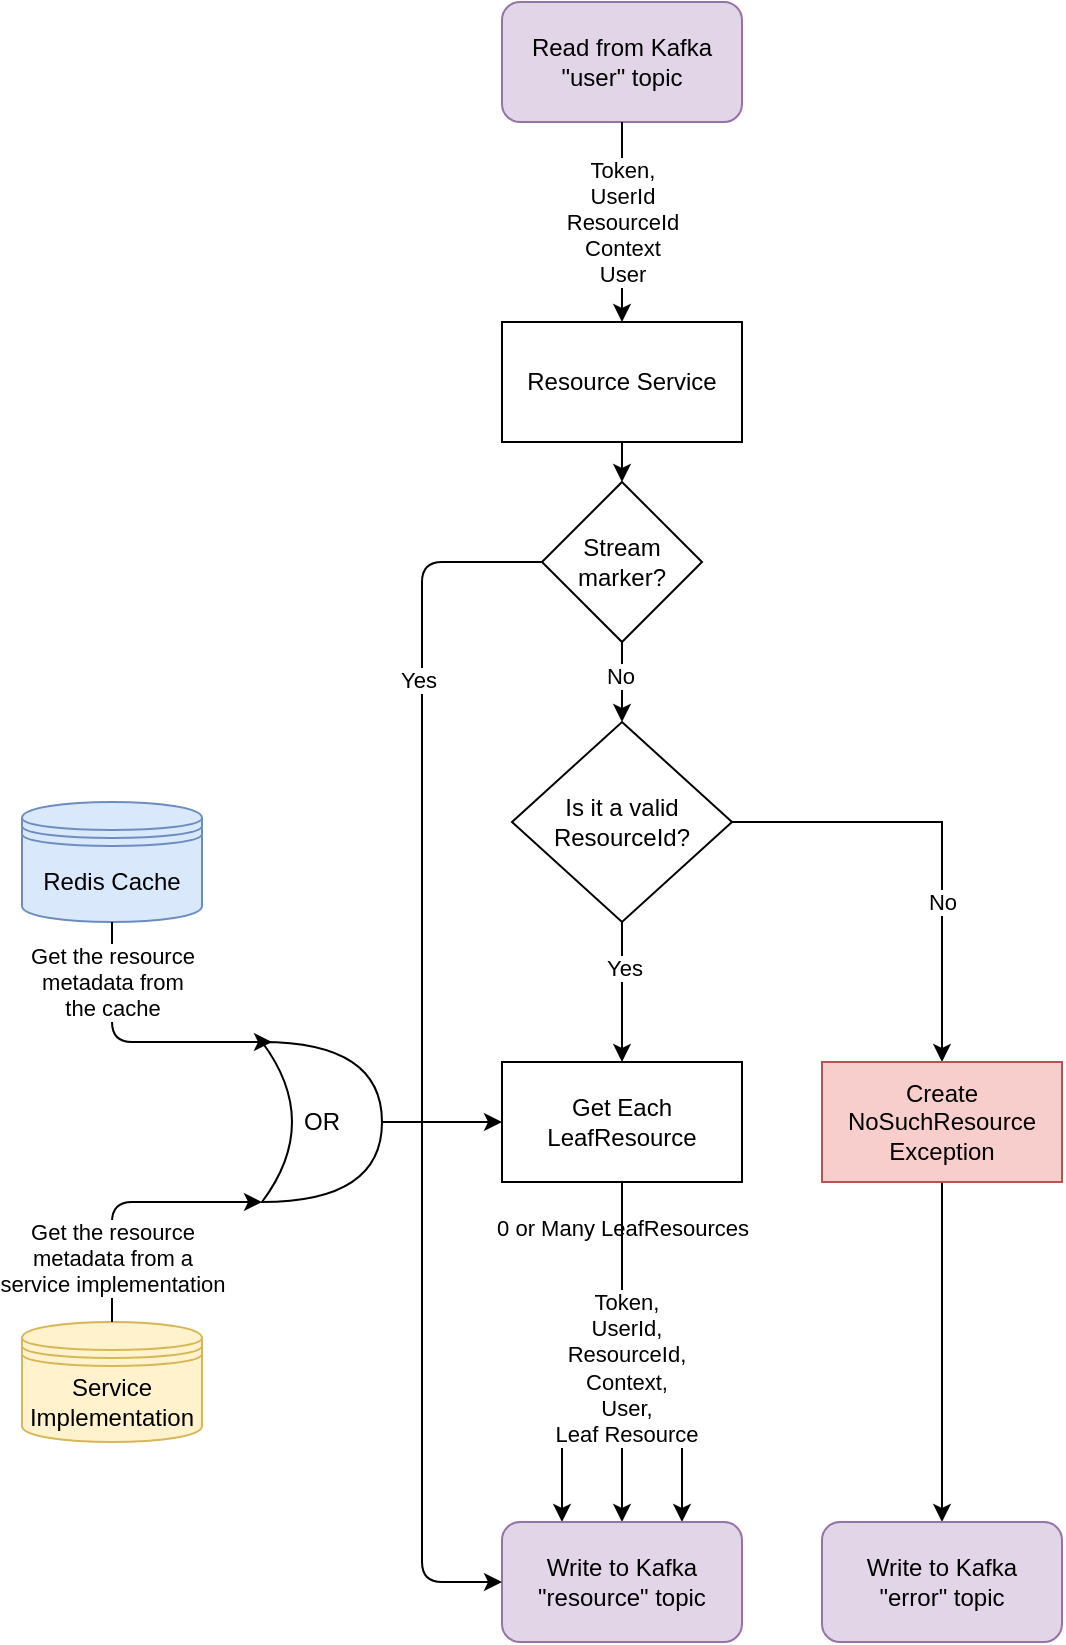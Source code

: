 <mxfile version="14.9.1" type="device"><diagram id="DYDGdA-885xeRSgDoeYv" name="Page-1"><mxGraphModel dx="2626" dy="737" grid="1" gridSize="10" guides="1" tooltips="1" connect="1" arrows="1" fold="1" page="0" pageScale="1" pageWidth="827" pageHeight="1169" background="#FFFFFF" math="0" shadow="0"><root><mxCell id="0"/><mxCell id="1" parent="0"/><mxCell id="emOmZ1jwaG1Uoyf71ebE-5" style="edgeStyle=orthogonalEdgeStyle;rounded=0;orthogonalLoop=1;jettySize=auto;html=1;exitX=0.5;exitY=1;exitDx=0;exitDy=0;entryX=0.25;entryY=0;entryDx=0;entryDy=0;" parent="1" source="oZyTMZYtAXs1u3VE4Ej2-23" target="oZyTMZYtAXs1u3VE4Ej2-33" edge="1"><mxGeometry relative="1" as="geometry"/></mxCell><mxCell id="emOmZ1jwaG1Uoyf71ebE-6" style="edgeStyle=orthogonalEdgeStyle;rounded=0;orthogonalLoop=1;jettySize=auto;html=1;exitX=0.5;exitY=1;exitDx=0;exitDy=0;entryX=0.75;entryY=0;entryDx=0;entryDy=0;" parent="1" source="oZyTMZYtAXs1u3VE4Ej2-23" target="oZyTMZYtAXs1u3VE4Ej2-33" edge="1"><mxGeometry relative="1" as="geometry"/></mxCell><mxCell id="emOmZ1jwaG1Uoyf71ebE-7" value="0 or Many LeafResources" style="edgeLabel;html=1;align=center;verticalAlign=middle;resizable=0;points=[];" parent="emOmZ1jwaG1Uoyf71ebE-6" vertex="1" connectable="0"><mxGeometry x="-0.432" y="1" relative="1" as="geometry"><mxPoint x="-1" y="-34" as="offset"/></mxGeometry></mxCell><mxCell id="oZyTMZYtAXs1u3VE4Ej2-16" value="Resource Service" style="rounded=0;whiteSpace=wrap;html=1;" parent="1" vertex="1"><mxGeometry x="-680" y="520" width="120" height="60" as="geometry"/></mxCell><mxCell id="oZyTMZYtAXs1u3VE4Ej2-18" style="edgeStyle=orthogonalEdgeStyle;rounded=0;orthogonalLoop=1;jettySize=auto;html=1;" parent="1" source="oZyTMZYtAXs1u3VE4Ej2-19" target="oZyTMZYtAXs1u3VE4Ej2-23" edge="1"><mxGeometry relative="1" as="geometry"><mxPoint x="-625" y="1120" as="targetPoint"/></mxGeometry></mxCell><mxCell id="CKEN8VYZwB4zhwgGBTa--7" value="Yes" style="edgeLabel;html=1;align=center;verticalAlign=middle;resizable=0;points=[];" parent="oZyTMZYtAXs1u3VE4Ej2-18" vertex="1" connectable="0"><mxGeometry x="-0.343" y="1" relative="1" as="geometry"><mxPoint as="offset"/></mxGeometry></mxCell><mxCell id="oZyTMZYtAXs1u3VE4Ej2-29" value="No" style="edgeStyle=orthogonalEdgeStyle;rounded=0;orthogonalLoop=1;jettySize=auto;html=1;exitX=1;exitY=0.5;exitDx=0;exitDy=0;" parent="1" source="oZyTMZYtAXs1u3VE4Ej2-19" target="oZyTMZYtAXs1u3VE4Ej2-21" edge="1"><mxGeometry x="0.289" relative="1" as="geometry"><mxPoint x="-300" y="835" as="sourcePoint"/><mxPoint as="offset"/></mxGeometry></mxCell><mxCell id="oZyTMZYtAXs1u3VE4Ej2-19" value="Is it a valid ResourceId?" style="rhombus;whiteSpace=wrap;html=1;" parent="1" vertex="1"><mxGeometry x="-675" y="720" width="110" height="100" as="geometry"/></mxCell><mxCell id="oZyTMZYtAXs1u3VE4Ej2-20" style="edgeStyle=orthogonalEdgeStyle;rounded=0;orthogonalLoop=1;jettySize=auto;html=1;exitX=0.5;exitY=1;exitDx=0;exitDy=0;entryX=0.5;entryY=0;entryDx=0;entryDy=0;" parent="1" source="oZyTMZYtAXs1u3VE4Ej2-21" target="oZyTMZYtAXs1u3VE4Ej2-25" edge="1"><mxGeometry relative="1" as="geometry"><mxPoint x="-510" y="1010" as="targetPoint"/></mxGeometry></mxCell><mxCell id="oZyTMZYtAXs1u3VE4Ej2-21" value="Create NoSuchResource&lt;br&gt;Exception" style="rounded=0;whiteSpace=wrap;html=1;fillColor=#f8cecc;strokeColor=#b85450;" parent="1" vertex="1"><mxGeometry x="-520" y="890" width="120" height="60" as="geometry"/></mxCell><mxCell id="emOmZ1jwaG1Uoyf71ebE-4" style="edgeStyle=orthogonalEdgeStyle;rounded=0;orthogonalLoop=1;jettySize=auto;html=1;exitX=0.5;exitY=1;exitDx=0;exitDy=0;entryX=0.5;entryY=0;entryDx=0;entryDy=0;" parent="1" source="oZyTMZYtAXs1u3VE4Ej2-23" target="oZyTMZYtAXs1u3VE4Ej2-33" edge="1"><mxGeometry relative="1" as="geometry"/></mxCell><mxCell id="emOmZ1jwaG1Uoyf71ebE-8" value="Token,&lt;br&gt;UserId,&lt;br&gt;ResourceId,&lt;br&gt;Context,&lt;br&gt;User,&lt;br&gt;Leaf Resource" style="edgeLabel;html=1;align=center;verticalAlign=middle;resizable=0;points=[];" parent="emOmZ1jwaG1Uoyf71ebE-4" vertex="1" connectable="0"><mxGeometry x="0.363" y="2" relative="1" as="geometry"><mxPoint y="-23" as="offset"/></mxGeometry></mxCell><mxCell id="oZyTMZYtAXs1u3VE4Ej2-23" value="Get Each LeafResource" style="rounded=0;whiteSpace=wrap;html=1;" parent="1" vertex="1"><mxGeometry x="-680" y="890" width="120" height="60" as="geometry"/></mxCell><mxCell id="oZyTMZYtAXs1u3VE4Ej2-25" value="&lt;div&gt;&lt;span&gt;Write to Kafka&lt;/span&gt;&lt;/div&gt;&lt;div&gt;&lt;span&gt;&quot;error&quot; topic&lt;br&gt;&lt;/span&gt;&lt;/div&gt;" style="rounded=1;whiteSpace=wrap;html=1;fillColor=#e1d5e7;strokeColor=#9673a6;" parent="1" vertex="1"><mxGeometry x="-520" y="1120" width="120" height="60" as="geometry"/></mxCell><mxCell id="oZyTMZYtAXs1u3VE4Ej2-26" value="&lt;div&gt;Read from Kafka&lt;/div&gt;&lt;div&gt;&quot;user&quot; topic&lt;br&gt;&lt;/div&gt;" style="rounded=1;whiteSpace=wrap;html=1;fillColor=#e1d5e7;strokeColor=#9673a6;" parent="1" vertex="1"><mxGeometry x="-680" y="360" width="120" height="60" as="geometry"/></mxCell><mxCell id="oZyTMZYtAXs1u3VE4Ej2-33" value="&lt;div&gt;Write to Kafka&lt;/div&gt;&lt;div&gt;&quot;resource&quot; topic&lt;br&gt;&lt;/div&gt;" style="rounded=1;whiteSpace=wrap;html=1;fillColor=#e1d5e7;strokeColor=#9673a6;" parent="1" vertex="1"><mxGeometry x="-680" y="1120" width="120" height="60" as="geometry"/></mxCell><mxCell id="g3Xc9FzCA46Htlh3PHki-4" value="&lt;div&gt;Redis Cache&lt;/div&gt;" style="shape=datastore;whiteSpace=wrap;html=1;fillColor=#dae8fc;strokeColor=#6c8ebf;" parent="1" vertex="1"><mxGeometry x="-920" y="760" width="90" height="60" as="geometry"/></mxCell><mxCell id="RfiFz58AlQLcHxwX0flg-1" value="&lt;div&gt;Service Implementation&lt;/div&gt;" style="shape=datastore;whiteSpace=wrap;html=1;fillColor=#fff2cc;strokeColor=#d6b656;" parent="1" vertex="1"><mxGeometry x="-920" y="1020" width="90" height="60" as="geometry"/></mxCell><mxCell id="RfiFz58AlQLcHxwX0flg-2" value="OR" style="shape=xor;whiteSpace=wrap;html=1;" parent="1" vertex="1"><mxGeometry x="-800" y="880" width="60" height="80" as="geometry"/></mxCell><mxCell id="RfiFz58AlQLcHxwX0flg-4" value="" style="endArrow=classic;html=1;exitX=0.5;exitY=1;exitDx=0;exitDy=0;entryX=0.083;entryY=0;entryDx=0;entryDy=0;entryPerimeter=0;" parent="1" source="g3Xc9FzCA46Htlh3PHki-4" target="RfiFz58AlQLcHxwX0flg-2" edge="1"><mxGeometry width="50" height="50" relative="1" as="geometry"><mxPoint x="-910" y="880" as="sourcePoint"/><mxPoint x="-960" y="930" as="targetPoint"/><Array as="points"><mxPoint x="-875" y="880"/></Array></mxGeometry></mxCell><mxCell id="RfiFz58AlQLcHxwX0flg-9" value="Get the resource &lt;br&gt;metadata from &lt;br&gt;the cache" style="edgeLabel;html=1;align=center;verticalAlign=middle;resizable=0;points=[];" parent="RfiFz58AlQLcHxwX0flg-4" vertex="1" connectable="0"><mxGeometry x="-0.371" relative="1" as="geometry"><mxPoint y="-14" as="offset"/></mxGeometry></mxCell><mxCell id="RfiFz58AlQLcHxwX0flg-5" value="" style="endArrow=classic;html=1;exitX=0.5;exitY=0;exitDx=0;exitDy=0;entryX=1;entryY=0.5;entryDx=0;entryDy=0;" parent="1" source="RfiFz58AlQLcHxwX0flg-1" edge="1"><mxGeometry width="50" height="50" relative="1" as="geometry"><mxPoint x="-914.98" y="960" as="sourcePoint"/><mxPoint x="-800" y="960" as="targetPoint"/><Array as="points"><mxPoint x="-875" y="960"/></Array></mxGeometry></mxCell><mxCell id="RfiFz58AlQLcHxwX0flg-10" value="Get the resource &lt;br&gt;metadata from a &lt;br&gt;service implementation" style="edgeLabel;html=1;align=center;verticalAlign=middle;resizable=0;points=[];" parent="RfiFz58AlQLcHxwX0flg-5" vertex="1" connectable="0"><mxGeometry x="-0.6" y="-2" relative="1" as="geometry"><mxPoint x="-2" y="-5" as="offset"/></mxGeometry></mxCell><mxCell id="RfiFz58AlQLcHxwX0flg-8" value="" style="endArrow=classic;html=1;entryX=0;entryY=0.5;entryDx=0;entryDy=0;exitX=1;exitY=0.5;exitDx=0;exitDy=0;exitPerimeter=0;" parent="1" source="RfiFz58AlQLcHxwX0flg-2" target="oZyTMZYtAXs1u3VE4Ej2-23" edge="1"><mxGeometry width="50" height="50" relative="1" as="geometry"><mxPoint x="-620" y="900" as="sourcePoint"/><mxPoint x="-670" y="950" as="targetPoint"/></mxGeometry></mxCell><mxCell id="CKEN8VYZwB4zhwgGBTa--1" value="Stream marker?" style="rhombus;whiteSpace=wrap;html=1;" parent="1" vertex="1"><mxGeometry x="-660" y="600" width="80" height="80" as="geometry"/></mxCell><mxCell id="CKEN8VYZwB4zhwgGBTa--2" value="" style="endArrow=classic;html=1;exitX=0.5;exitY=1;exitDx=0;exitDy=0;entryX=0.5;entryY=0;entryDx=0;entryDy=0;" parent="1" source="oZyTMZYtAXs1u3VE4Ej2-26" target="oZyTMZYtAXs1u3VE4Ej2-16" edge="1"><mxGeometry width="50" height="50" relative="1" as="geometry"><mxPoint x="-680" y="660" as="sourcePoint"/><mxPoint x="-630" y="610" as="targetPoint"/></mxGeometry></mxCell><mxCell id="CKEN8VYZwB4zhwgGBTa--3" value="Token,&lt;br&gt;UserId&lt;br&gt;ResourceId&lt;br&gt;Context&lt;br&gt;User" style="edgeLabel;html=1;align=center;verticalAlign=middle;resizable=0;points=[];" parent="CKEN8VYZwB4zhwgGBTa--2" vertex="1" connectable="0"><mxGeometry x="-0.22" relative="1" as="geometry"><mxPoint y="11" as="offset"/></mxGeometry></mxCell><mxCell id="CKEN8VYZwB4zhwgGBTa--4" value="" style="endArrow=classic;html=1;entryX=0.5;entryY=0;entryDx=0;entryDy=0;exitX=0.5;exitY=1;exitDx=0;exitDy=0;" parent="1" source="oZyTMZYtAXs1u3VE4Ej2-16" target="CKEN8VYZwB4zhwgGBTa--1" edge="1"><mxGeometry width="50" height="50" relative="1" as="geometry"><mxPoint x="-680" y="630" as="sourcePoint"/><mxPoint x="-630" y="580" as="targetPoint"/></mxGeometry></mxCell><mxCell id="CKEN8VYZwB4zhwgGBTa--5" value="" style="endArrow=classic;html=1;entryX=0.5;entryY=0;entryDx=0;entryDy=0;exitX=0.5;exitY=1;exitDx=0;exitDy=0;" parent="1" source="CKEN8VYZwB4zhwgGBTa--1" target="oZyTMZYtAXs1u3VE4Ej2-19" edge="1"><mxGeometry width="50" height="50" relative="1" as="geometry"><mxPoint x="-680" y="630" as="sourcePoint"/><mxPoint x="-630" y="580" as="targetPoint"/></mxGeometry></mxCell><mxCell id="CKEN8VYZwB4zhwgGBTa--6" value="No" style="edgeLabel;html=1;align=center;verticalAlign=middle;resizable=0;points=[];" parent="CKEN8VYZwB4zhwgGBTa--5" vertex="1" connectable="0"><mxGeometry x="-0.15" y="-1" relative="1" as="geometry"><mxPoint as="offset"/></mxGeometry></mxCell><mxCell id="CKEN8VYZwB4zhwgGBTa--8" value="" style="endArrow=classic;html=1;exitX=0;exitY=0.5;exitDx=0;exitDy=0;entryX=0;entryY=0.5;entryDx=0;entryDy=0;" parent="1" source="CKEN8VYZwB4zhwgGBTa--1" target="oZyTMZYtAXs1u3VE4Ej2-33" edge="1"><mxGeometry width="50" height="50" relative="1" as="geometry"><mxPoint x="-680" y="890" as="sourcePoint"/><mxPoint x="-630" y="840" as="targetPoint"/><Array as="points"><mxPoint x="-720" y="640"/><mxPoint x="-720" y="1150"/></Array></mxGeometry></mxCell><mxCell id="CKEN8VYZwB4zhwgGBTa--9" value="Yes" style="edgeLabel;html=1;align=center;verticalAlign=middle;resizable=0;points=[];" parent="CKEN8VYZwB4zhwgGBTa--8" vertex="1" connectable="0"><mxGeometry x="-0.61" y="-2" relative="1" as="geometry"><mxPoint as="offset"/></mxGeometry></mxCell></root></mxGraphModel></diagram></mxfile>